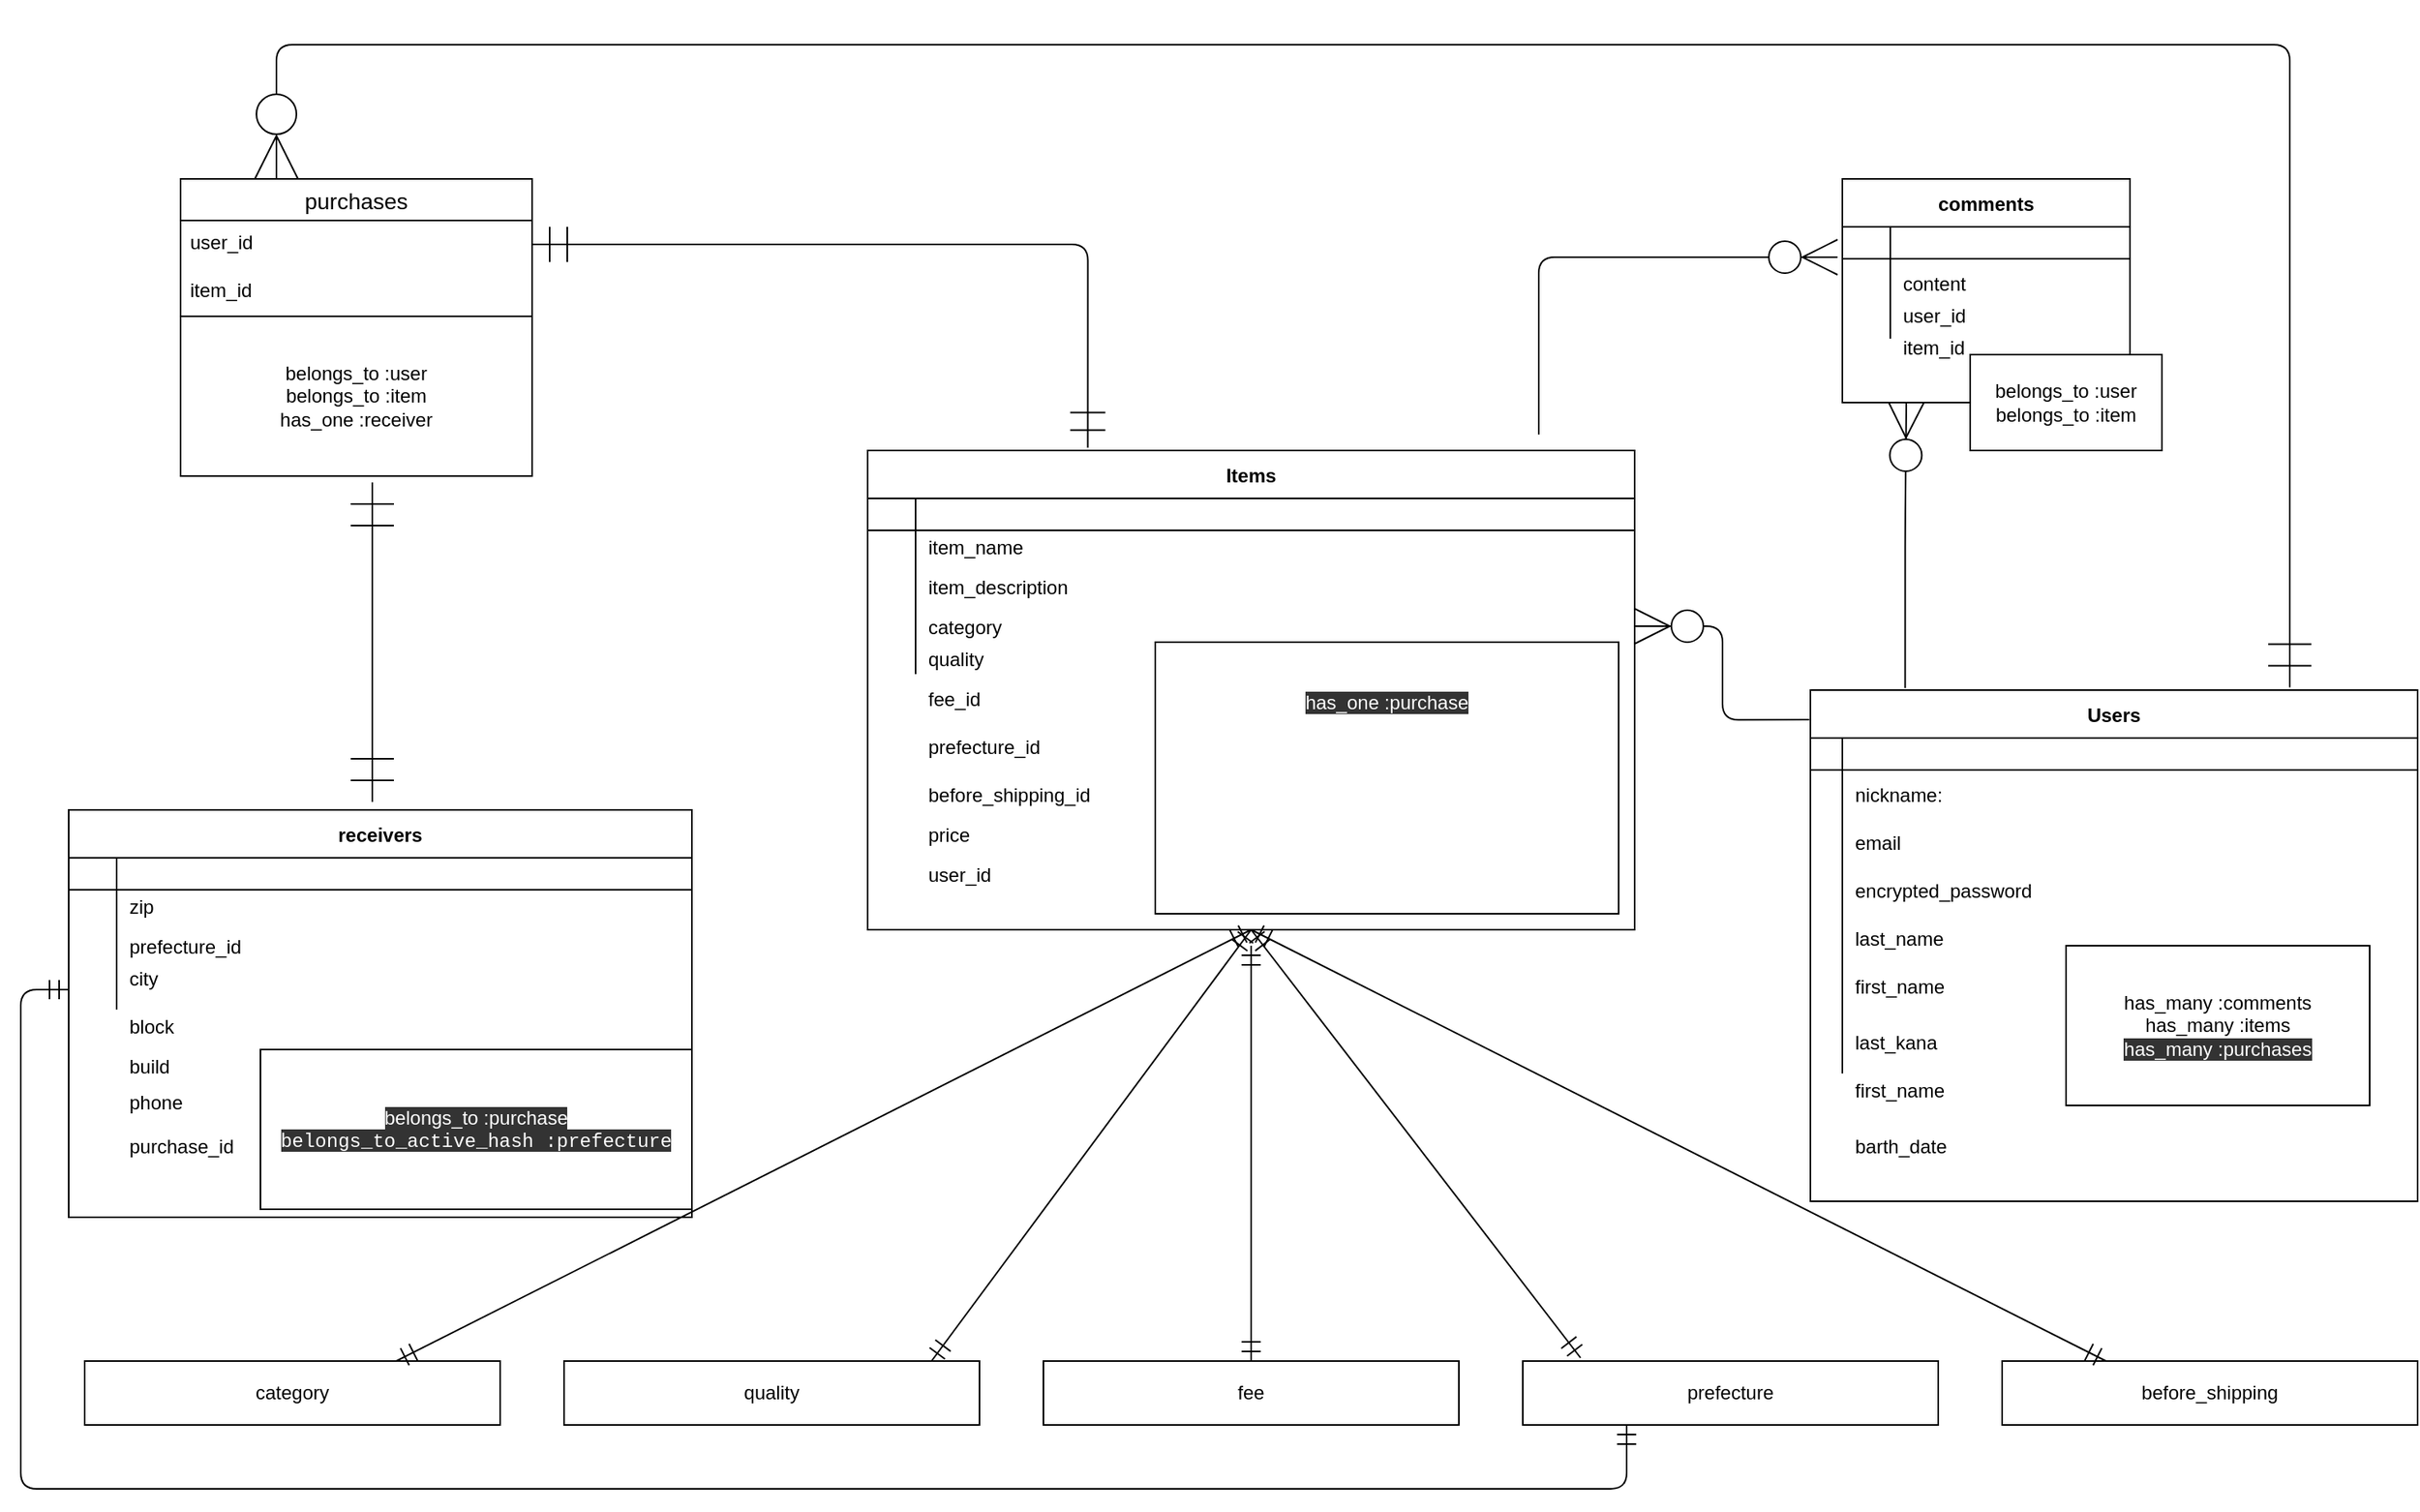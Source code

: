 <mxfile>
    <diagram id="fsvMsxKgi-oDXkVaw4OT" name="ページ1">
        <mxGraphModel dx="718" dy="491" grid="1" gridSize="10" guides="1" tooltips="1" connect="1" arrows="1" fold="1" page="1" pageScale="1" pageWidth="1654" pageHeight="1169" math="0" shadow="0">
            <root>
                <mxCell id="0"/>
                <mxCell id="1" parent="0"/>
                <mxCell id="2" value="Users" style="shape=table;startSize=30;container=1;collapsible=1;childLayout=tableLayout;fixedRows=1;rowLines=0;fontStyle=1;align=center;resizeLast=1;" parent="1" vertex="1">
                    <mxGeometry x="1220" y="490" width="380" height="320" as="geometry"/>
                </mxCell>
                <mxCell id="3" value="" style="shape=partialRectangle;collapsible=0;dropTarget=0;pointerEvents=0;fillColor=none;top=0;left=0;bottom=1;right=0;points=[[0,0.5],[1,0.5]];portConstraint=eastwest;" parent="2" vertex="1">
                    <mxGeometry y="30" width="380" height="20" as="geometry"/>
                </mxCell>
                <mxCell id="4" value="" style="shape=partialRectangle;connectable=0;fillColor=none;top=0;left=0;bottom=0;right=0;fontStyle=1;overflow=hidden;" parent="3" vertex="1">
                    <mxGeometry width="20" height="20" as="geometry"/>
                </mxCell>
                <mxCell id="5" value="" style="shape=partialRectangle;connectable=0;fillColor=none;top=0;left=0;bottom=0;right=0;align=left;spacingLeft=6;fontStyle=5;overflow=hidden;" parent="3" vertex="1">
                    <mxGeometry x="20" width="360" height="20" as="geometry"/>
                </mxCell>
                <mxCell id="6" value="" style="shape=partialRectangle;collapsible=0;dropTarget=0;pointerEvents=0;fillColor=none;top=0;left=0;bottom=0;right=0;points=[[0,0.5],[1,0.5]];portConstraint=eastwest;" parent="2" vertex="1">
                    <mxGeometry y="50" width="380" height="30" as="geometry"/>
                </mxCell>
                <mxCell id="7" value="" style="shape=partialRectangle;connectable=0;fillColor=none;top=0;left=0;bottom=0;right=0;editable=1;overflow=hidden;" parent="6" vertex="1">
                    <mxGeometry width="20" height="30" as="geometry"/>
                </mxCell>
                <mxCell id="8" value="nickname:" style="shape=partialRectangle;connectable=0;fillColor=none;top=0;left=0;bottom=0;right=0;align=left;spacingLeft=6;overflow=hidden;" parent="6" vertex="1">
                    <mxGeometry x="20" width="360" height="30" as="geometry"/>
                </mxCell>
                <mxCell id="9" value="" style="shape=partialRectangle;collapsible=0;dropTarget=0;pointerEvents=0;fillColor=none;top=0;left=0;bottom=0;right=0;points=[[0,0.5],[1,0.5]];portConstraint=eastwest;" parent="2" vertex="1">
                    <mxGeometry y="80" width="380" height="30" as="geometry"/>
                </mxCell>
                <mxCell id="10" value="" style="shape=partialRectangle;connectable=0;fillColor=none;top=0;left=0;bottom=0;right=0;editable=1;overflow=hidden;" parent="9" vertex="1">
                    <mxGeometry width="20" height="30" as="geometry"/>
                </mxCell>
                <mxCell id="11" value="email" style="shape=partialRectangle;connectable=0;fillColor=none;top=0;left=0;bottom=0;right=0;align=left;spacingLeft=6;overflow=hidden;" parent="9" vertex="1">
                    <mxGeometry x="20" width="360" height="30" as="geometry"/>
                </mxCell>
                <mxCell id="12" value="" style="shape=partialRectangle;collapsible=0;dropTarget=0;pointerEvents=0;fillColor=none;top=0;left=0;bottom=0;right=0;points=[[0,0.5],[1,0.5]];portConstraint=eastwest;" parent="2" vertex="1">
                    <mxGeometry y="110" width="380" height="30" as="geometry"/>
                </mxCell>
                <mxCell id="13" value="" style="shape=partialRectangle;connectable=0;fillColor=none;top=0;left=0;bottom=0;right=0;editable=1;overflow=hidden;" parent="12" vertex="1">
                    <mxGeometry width="20" height="30" as="geometry"/>
                </mxCell>
                <mxCell id="14" value="encrypted_password" style="shape=partialRectangle;connectable=0;fillColor=none;top=0;left=0;bottom=0;right=0;align=left;spacingLeft=6;overflow=hidden;" parent="12" vertex="1">
                    <mxGeometry x="20" width="360" height="30" as="geometry"/>
                </mxCell>
                <mxCell id="86" value="" style="shape=partialRectangle;collapsible=0;dropTarget=0;pointerEvents=0;fillColor=none;top=0;left=0;bottom=0;right=0;points=[[0,0.5],[1,0.5]];portConstraint=eastwest;" parent="2" vertex="1">
                    <mxGeometry y="140" width="380" height="30" as="geometry"/>
                </mxCell>
                <mxCell id="87" value="" style="shape=partialRectangle;connectable=0;fillColor=none;top=0;left=0;bottom=0;right=0;editable=1;overflow=hidden;" parent="86" vertex="1">
                    <mxGeometry width="20" height="30" as="geometry"/>
                </mxCell>
                <mxCell id="88" value="last_name   " style="shape=partialRectangle;connectable=0;fillColor=none;top=0;left=0;bottom=0;right=0;align=left;spacingLeft=6;overflow=hidden;" parent="86" vertex="1">
                    <mxGeometry x="20" width="360" height="30" as="geometry"/>
                </mxCell>
                <mxCell id="92" value="" style="shape=partialRectangle;collapsible=0;dropTarget=0;pointerEvents=0;fillColor=none;top=0;left=0;bottom=0;right=0;points=[[0,0.5],[1,0.5]];portConstraint=eastwest;" parent="2" vertex="1">
                    <mxGeometry y="170" width="380" height="30" as="geometry"/>
                </mxCell>
                <mxCell id="93" value="" style="shape=partialRectangle;connectable=0;fillColor=none;top=0;left=0;bottom=0;right=0;editable=1;overflow=hidden;" parent="92" vertex="1">
                    <mxGeometry width="20" height="30" as="geometry"/>
                </mxCell>
                <mxCell id="94" value="first_name" style="shape=partialRectangle;connectable=0;fillColor=none;top=0;left=0;bottom=0;right=0;align=left;spacingLeft=6;overflow=hidden;" parent="92" vertex="1">
                    <mxGeometry x="20" width="360" height="30" as="geometry"/>
                </mxCell>
                <mxCell id="89" value="" style="shape=partialRectangle;collapsible=0;dropTarget=0;pointerEvents=0;fillColor=none;top=0;left=0;bottom=0;right=0;points=[[0,0.5],[1,0.5]];portConstraint=eastwest;" parent="2" vertex="1">
                    <mxGeometry y="200" width="380" height="40" as="geometry"/>
                </mxCell>
                <mxCell id="90" value="" style="shape=partialRectangle;connectable=0;fillColor=none;top=0;left=0;bottom=0;right=0;editable=1;overflow=hidden;" parent="89" vertex="1">
                    <mxGeometry width="20" height="40" as="geometry"/>
                </mxCell>
                <mxCell id="91" value="last_kana" style="shape=partialRectangle;connectable=0;fillColor=none;top=0;left=0;bottom=0;right=0;align=left;spacingLeft=6;overflow=hidden;" parent="89" vertex="1">
                    <mxGeometry x="20" width="360" height="40" as="geometry"/>
                </mxCell>
                <mxCell id="41" value="comments" style="shape=table;startSize=30;container=1;collapsible=1;childLayout=tableLayout;fixedRows=1;rowLines=0;fontStyle=1;align=center;resizeLast=1;" parent="1" vertex="1">
                    <mxGeometry x="1240" y="170" width="180" height="140" as="geometry"/>
                </mxCell>
                <mxCell id="42" value="" style="shape=partialRectangle;collapsible=0;dropTarget=0;pointerEvents=0;fillColor=none;top=0;left=0;bottom=1;right=0;points=[[0,0.5],[1,0.5]];portConstraint=eastwest;" parent="41" vertex="1">
                    <mxGeometry y="30" width="180" height="20" as="geometry"/>
                </mxCell>
                <mxCell id="43" value="" style="shape=partialRectangle;connectable=0;fillColor=none;top=0;left=0;bottom=0;right=0;fontStyle=1;overflow=hidden;" parent="42" vertex="1">
                    <mxGeometry width="30" height="20" as="geometry"/>
                </mxCell>
                <mxCell id="44" value="" style="shape=partialRectangle;connectable=0;fillColor=none;top=0;left=0;bottom=0;right=0;align=left;spacingLeft=6;fontStyle=5;overflow=hidden;" parent="42" vertex="1">
                    <mxGeometry x="30" width="150" height="20" as="geometry"/>
                </mxCell>
                <mxCell id="45" value="" style="shape=partialRectangle;collapsible=0;dropTarget=0;pointerEvents=0;fillColor=none;top=0;left=0;bottom=0;right=0;points=[[0,0.5],[1,0.5]];portConstraint=eastwest;" parent="41" vertex="1">
                    <mxGeometry y="50" width="180" height="30" as="geometry"/>
                </mxCell>
                <mxCell id="46" value="" style="shape=partialRectangle;connectable=0;fillColor=none;top=0;left=0;bottom=0;right=0;editable=1;overflow=hidden;" parent="45" vertex="1">
                    <mxGeometry width="30" height="30" as="geometry"/>
                </mxCell>
                <mxCell id="47" value="content" style="shape=partialRectangle;connectable=0;fillColor=none;top=0;left=0;bottom=0;right=0;align=left;spacingLeft=6;overflow=hidden;" parent="45" vertex="1">
                    <mxGeometry x="30" width="150" height="30" as="geometry"/>
                </mxCell>
                <mxCell id="51" value="" style="shape=partialRectangle;collapsible=0;dropTarget=0;pointerEvents=0;fillColor=none;top=0;left=0;bottom=0;right=0;points=[[0,0.5],[1,0.5]];portConstraint=eastwest;" parent="41" vertex="1">
                    <mxGeometry y="80" width="180" height="20" as="geometry"/>
                </mxCell>
                <mxCell id="52" value="" style="shape=partialRectangle;connectable=0;fillColor=none;top=0;left=0;bottom=0;right=0;editable=1;overflow=hidden;" parent="51" vertex="1">
                    <mxGeometry width="30" height="20" as="geometry"/>
                </mxCell>
                <mxCell id="53" value="" style="shape=partialRectangle;connectable=0;fillColor=none;top=0;left=0;bottom=0;right=0;align=left;spacingLeft=6;overflow=hidden;" parent="51" vertex="1">
                    <mxGeometry x="30" width="150" height="20" as="geometry"/>
                </mxCell>
                <mxCell id="54" value="receivers" style="shape=table;startSize=30;container=1;collapsible=1;childLayout=tableLayout;fixedRows=1;rowLines=0;fontStyle=1;align=center;resizeLast=1;" parent="1" vertex="1">
                    <mxGeometry x="130" y="565" width="390" height="255" as="geometry"/>
                </mxCell>
                <mxCell id="55" value="" style="shape=partialRectangle;collapsible=0;dropTarget=0;pointerEvents=0;fillColor=none;top=0;left=0;bottom=1;right=0;points=[[0,0.5],[1,0.5]];portConstraint=eastwest;" parent="54" vertex="1">
                    <mxGeometry y="30" width="390" height="20" as="geometry"/>
                </mxCell>
                <mxCell id="56" value="" style="shape=partialRectangle;connectable=0;fillColor=none;top=0;left=0;bottom=0;right=0;fontStyle=1;overflow=hidden;" parent="55" vertex="1">
                    <mxGeometry width="30" height="20" as="geometry"/>
                </mxCell>
                <mxCell id="57" value="" style="shape=partialRectangle;connectable=0;fillColor=none;top=0;left=0;bottom=0;right=0;align=left;spacingLeft=6;fontStyle=5;overflow=hidden;" parent="55" vertex="1">
                    <mxGeometry x="30" width="360" height="20" as="geometry"/>
                </mxCell>
                <mxCell id="58" value="" style="shape=partialRectangle;collapsible=0;dropTarget=0;pointerEvents=0;fillColor=none;top=0;left=0;bottom=0;right=0;points=[[0,0.5],[1,0.5]];portConstraint=eastwest;" parent="54" vertex="1">
                    <mxGeometry y="50" width="390" height="20" as="geometry"/>
                </mxCell>
                <mxCell id="59" value="" style="shape=partialRectangle;connectable=0;fillColor=none;top=0;left=0;bottom=0;right=0;editable=1;overflow=hidden;" parent="58" vertex="1">
                    <mxGeometry width="30" height="20" as="geometry"/>
                </mxCell>
                <mxCell id="60" value="" style="shape=partialRectangle;connectable=0;fillColor=none;top=0;left=0;bottom=0;right=0;align=left;spacingLeft=6;overflow=hidden;" parent="58" vertex="1">
                    <mxGeometry x="30" width="360" height="20" as="geometry"/>
                </mxCell>
                <mxCell id="61" value="" style="shape=partialRectangle;collapsible=0;dropTarget=0;pointerEvents=0;fillColor=none;top=0;left=0;bottom=0;right=0;points=[[0,0.5],[1,0.5]];portConstraint=eastwest;" parent="54" vertex="1">
                    <mxGeometry y="70" width="390" height="30" as="geometry"/>
                </mxCell>
                <mxCell id="62" value="" style="shape=partialRectangle;connectable=0;fillColor=none;top=0;left=0;bottom=0;right=0;editable=1;overflow=hidden;" parent="61" vertex="1">
                    <mxGeometry width="30" height="30" as="geometry"/>
                </mxCell>
                <mxCell id="63" value="" style="shape=partialRectangle;connectable=0;fillColor=none;top=0;left=0;bottom=0;right=0;align=left;spacingLeft=6;overflow=hidden;" parent="61" vertex="1">
                    <mxGeometry x="30" width="360" height="30" as="geometry"/>
                </mxCell>
                <mxCell id="64" value="" style="shape=partialRectangle;collapsible=0;dropTarget=0;pointerEvents=0;fillColor=none;top=0;left=0;bottom=0;right=0;points=[[0,0.5],[1,0.5]];portConstraint=eastwest;" parent="54" vertex="1">
                    <mxGeometry y="100" width="390" height="25" as="geometry"/>
                </mxCell>
                <mxCell id="65" value="" style="shape=partialRectangle;connectable=0;fillColor=none;top=0;left=0;bottom=0;right=0;editable=1;overflow=hidden;" parent="64" vertex="1">
                    <mxGeometry width="30" height="25" as="geometry"/>
                </mxCell>
                <mxCell id="66" value="" style="shape=partialRectangle;connectable=0;fillColor=none;top=0;left=0;bottom=0;right=0;align=left;spacingLeft=6;overflow=hidden;" parent="64" vertex="1">
                    <mxGeometry x="30" width="360" height="25" as="geometry"/>
                </mxCell>
                <mxCell id="67" value="Items" style="shape=table;startSize=30;container=1;collapsible=1;childLayout=tableLayout;fixedRows=1;rowLines=0;fontStyle=1;align=center;resizeLast=1;" parent="1" vertex="1">
                    <mxGeometry x="630" y="340" width="480" height="300" as="geometry"/>
                </mxCell>
                <mxCell id="68" value="" style="shape=partialRectangle;collapsible=0;dropTarget=0;pointerEvents=0;fillColor=none;top=0;left=0;bottom=1;right=0;points=[[0,0.5],[1,0.5]];portConstraint=eastwest;" parent="67" vertex="1">
                    <mxGeometry y="30" width="480" height="20" as="geometry"/>
                </mxCell>
                <mxCell id="69" value="" style="shape=partialRectangle;connectable=0;fillColor=none;top=0;left=0;bottom=0;right=0;fontStyle=1;overflow=hidden;" parent="68" vertex="1">
                    <mxGeometry width="30" height="20" as="geometry"/>
                </mxCell>
                <mxCell id="70" value="" style="shape=partialRectangle;connectable=0;fillColor=none;top=0;left=0;bottom=0;right=0;align=left;spacingLeft=6;fontStyle=5;overflow=hidden;" parent="68" vertex="1">
                    <mxGeometry x="30" width="450" height="20" as="geometry"/>
                </mxCell>
                <mxCell id="71" value="" style="shape=partialRectangle;collapsible=0;dropTarget=0;pointerEvents=0;fillColor=none;top=0;left=0;bottom=0;right=0;points=[[0,0.5],[1,0.5]];portConstraint=eastwest;" parent="67" vertex="1">
                    <mxGeometry y="50" width="480" height="20" as="geometry"/>
                </mxCell>
                <mxCell id="72" value="" style="shape=partialRectangle;connectable=0;fillColor=none;top=0;left=0;bottom=0;right=0;editable=1;overflow=hidden;" parent="71" vertex="1">
                    <mxGeometry width="30" height="20" as="geometry"/>
                </mxCell>
                <mxCell id="73" value="item_name" style="shape=partialRectangle;connectable=0;fillColor=none;top=0;left=0;bottom=0;right=0;align=left;spacingLeft=6;overflow=hidden;" parent="71" vertex="1">
                    <mxGeometry x="30" width="450" height="20" as="geometry"/>
                </mxCell>
                <mxCell id="74" value="" style="shape=partialRectangle;collapsible=0;dropTarget=0;pointerEvents=0;fillColor=none;top=0;left=0;bottom=0;right=0;points=[[0,0.5],[1,0.5]];portConstraint=eastwest;" parent="67" vertex="1">
                    <mxGeometry y="70" width="480" height="30" as="geometry"/>
                </mxCell>
                <mxCell id="75" value="" style="shape=partialRectangle;connectable=0;fillColor=none;top=0;left=0;bottom=0;right=0;editable=1;overflow=hidden;" parent="74" vertex="1">
                    <mxGeometry width="30" height="30" as="geometry"/>
                </mxCell>
                <mxCell id="76" value="item_description" style="shape=partialRectangle;connectable=0;fillColor=none;top=0;left=0;bottom=0;right=0;align=left;spacingLeft=6;overflow=hidden;" parent="74" vertex="1">
                    <mxGeometry x="30" width="450" height="30" as="geometry"/>
                </mxCell>
                <mxCell id="77" value="" style="shape=partialRectangle;collapsible=0;dropTarget=0;pointerEvents=0;fillColor=none;top=0;left=0;bottom=0;right=0;points=[[0,0.5],[1,0.5]];portConstraint=eastwest;" parent="67" vertex="1">
                    <mxGeometry y="100" width="480" height="20" as="geometry"/>
                </mxCell>
                <mxCell id="78" value="" style="shape=partialRectangle;connectable=0;fillColor=none;top=0;left=0;bottom=0;right=0;editable=1;overflow=hidden;" parent="77" vertex="1">
                    <mxGeometry width="30" height="20" as="geometry"/>
                </mxCell>
                <mxCell id="79" value="category" style="shape=partialRectangle;connectable=0;fillColor=none;top=0;left=0;bottom=0;right=0;align=left;spacingLeft=6;overflow=hidden;" parent="77" vertex="1">
                    <mxGeometry x="30" width="450" height="20" as="geometry"/>
                </mxCell>
                <mxCell id="100" value="" style="shape=partialRectangle;collapsible=0;dropTarget=0;pointerEvents=0;fillColor=none;top=0;left=0;bottom=0;right=0;points=[[0,0.5],[1,0.5]];portConstraint=eastwest;" parent="67" vertex="1">
                    <mxGeometry y="120" width="480" height="20" as="geometry"/>
                </mxCell>
                <mxCell id="101" value="" style="shape=partialRectangle;connectable=0;fillColor=none;top=0;left=0;bottom=0;right=0;editable=1;overflow=hidden;" parent="100" vertex="1">
                    <mxGeometry width="30" height="20" as="geometry"/>
                </mxCell>
                <mxCell id="102" value="" style="shape=partialRectangle;connectable=0;fillColor=none;top=0;left=0;bottom=0;right=0;align=left;spacingLeft=6;overflow=hidden;" parent="100" vertex="1">
                    <mxGeometry x="30" width="450" height="20" as="geometry"/>
                </mxCell>
                <mxCell id="103" value="before_shipping_id" style="shape=partialRectangle;connectable=0;fillColor=none;top=0;left=0;bottom=0;right=0;align=left;spacingLeft=6;overflow=hidden;" parent="1" vertex="1">
                    <mxGeometry x="660" y="540" width="120" height="30" as="geometry"/>
                </mxCell>
                <mxCell id="104" value="prefecture_id" style="shape=partialRectangle;connectable=0;fillColor=none;top=0;left=0;bottom=0;right=0;align=left;spacingLeft=6;overflow=hidden;" parent="1" vertex="1">
                    <mxGeometry x="160" y="640" width="120" height="20" as="geometry"/>
                </mxCell>
                <mxCell id="128" value="has_many :comments&lt;br&gt;has_many :items&lt;br&gt;&lt;span style=&quot;color: rgb(255 , 255 , 255) ; background-color: rgb(51 , 51 , 51)&quot;&gt;has_many :purchases&lt;/span&gt;" style="whiteSpace=wrap;html=1;" parent="1" vertex="1">
                    <mxGeometry x="1380" y="650" width="190" height="100" as="geometry"/>
                </mxCell>
                <mxCell id="129" value="belongs_to :user&lt;br&gt;belongs_to :item" style="whiteSpace=wrap;html=1;" parent="1" vertex="1">
                    <mxGeometry x="1320" y="280" width="120" height="60" as="geometry"/>
                </mxCell>
                <mxCell id="130" value="&lt;font color=&quot;#ffffff&quot;&gt;belongs_to :user&lt;br&gt;&lt;/font&gt;&lt;span style=&quot;color: rgb(255 , 255 , 255) ; background-color: rgb(51 , 51 , 51)&quot;&gt;has_one :purchase&lt;br&gt;&lt;/span&gt;&lt;span style=&quot;color: rgb(255 , 255 , 255)&quot;&gt;has_many :comments&lt;/span&gt;&lt;font color=&quot;#ffffff&quot;&gt;&lt;br&gt;&lt;/font&gt;&lt;p class=&quot;p1&quot; style=&quot;margin: 0px ; font-stretch: normal ; font-size: 13px ; line-height: normal ; font-family: &amp;#34;helvetica neue&amp;#34;&quot;&gt;&lt;font color=&quot;#ffffff&quot;&gt;belongs_to_active_hash :category&lt;/font&gt;&lt;/p&gt;&lt;p class=&quot;p1&quot; style=&quot;margin: 0px ; font-stretch: normal ; font-size: 13px ; line-height: normal ; font-family: &amp;#34;helvetica neue&amp;#34;&quot;&gt;&lt;font color=&quot;#ffffff&quot;&gt;belongs_to_active_hash :quality&amp;nbsp;&lt;/font&gt;&lt;/p&gt;&lt;p class=&quot;p1&quot; style=&quot;margin: 0px ; font-stretch: normal ; font-size: 13px ; line-height: normal ; font-family: &amp;#34;helvetica neue&amp;#34;&quot;&gt;&lt;font color=&quot;#ffffff&quot;&gt;belongs_to_active_hash :fee&lt;/font&gt;&lt;/p&gt;&lt;p class=&quot;p1&quot; style=&quot;margin: 0px ; font-stretch: normal ; font-size: 13px ; line-height: normal ; font-family: &amp;#34;helvetica neue&amp;#34;&quot;&gt;&lt;font color=&quot;#ffffff&quot;&gt;belongs_to_active_hash :prefecture&lt;/font&gt;&lt;/p&gt;&lt;p class=&quot;p1&quot; style=&quot;margin: 0px ; font-stretch: normal ; font-size: 13px ; line-height: normal ; font-family: &amp;#34;helvetica neue&amp;#34;&quot;&gt;&lt;font color=&quot;#ffffff&quot;&gt;belongs_to_active_hash :before_shipping&lt;/font&gt;&lt;/p&gt;" style="whiteSpace=wrap;html=1;" parent="1" vertex="1">
                    <mxGeometry x="810" y="460" width="290" height="170" as="geometry"/>
                </mxCell>
                <mxCell id="131" value="&lt;font color=&quot;#ffffff&quot; style=&quot;background-color: rgb(51 , 51 , 51)&quot;&gt;belongs_to :purchase&lt;br&gt;&lt;/font&gt;&lt;font color=&quot;#ffffff&quot; style=&quot;background-color: rgb(51 , 51 , 51)&quot;&gt;&lt;span style=&quot;font-family: &amp;#34;menlo&amp;#34; , &amp;#34;monaco&amp;#34; , &amp;#34;courier new&amp;#34; , monospace&quot;&gt;belongs_to_active_hash :prefecture&lt;/span&gt;&lt;/font&gt;" style="whiteSpace=wrap;html=1;" parent="1" vertex="1">
                    <mxGeometry x="250" y="715" width="270" height="100" as="geometry"/>
                </mxCell>
                <mxCell id="133" value="user_id" style="shape=partialRectangle;connectable=0;fillColor=none;top=0;left=0;bottom=0;right=0;align=left;spacingLeft=6;overflow=hidden;" parent="1" vertex="1">
                    <mxGeometry x="660" y="595" width="90" height="20" as="geometry"/>
                </mxCell>
                <mxCell id="134" value="user_id" style="shape=partialRectangle;connectable=0;fillColor=none;top=0;left=0;bottom=0;right=0;align=left;spacingLeft=6;overflow=hidden;" parent="1" vertex="1">
                    <mxGeometry x="1270" y="240" width="150" height="30" as="geometry"/>
                </mxCell>
                <mxCell id="135" value="item_id" style="shape=partialRectangle;connectable=0;fillColor=none;top=0;left=0;bottom=0;right=0;align=left;spacingLeft=6;overflow=hidden;" parent="1" vertex="1">
                    <mxGeometry x="1270" y="260" width="150" height="30" as="geometry"/>
                </mxCell>
                <mxCell id="137" value="quality" style="shape=partialRectangle;connectable=0;fillColor=none;top=0;left=0;bottom=0;right=0;align=left;spacingLeft=6;overflow=hidden;" parent="1" vertex="1">
                    <mxGeometry x="660" y="455" width="70" height="30" as="geometry"/>
                </mxCell>
                <mxCell id="138" value="price" style="shape=partialRectangle;connectable=0;fillColor=none;top=0;left=0;bottom=0;right=0;align=left;spacingLeft=6;overflow=hidden;" parent="1" vertex="1">
                    <mxGeometry x="660" y="570" width="90" height="20" as="geometry"/>
                </mxCell>
                <mxCell id="139" value="prefecture_id" style="shape=partialRectangle;connectable=0;fillColor=none;top=0;left=0;bottom=0;right=0;align=left;spacingLeft=6;overflow=hidden;" parent="1" vertex="1">
                    <mxGeometry x="660" y="510" width="110" height="30" as="geometry"/>
                </mxCell>
                <mxCell id="140" value="city" style="shape=partialRectangle;connectable=0;fillColor=none;top=0;left=0;bottom=0;right=0;align=left;spacingLeft=6;overflow=hidden;" parent="1" vertex="1">
                    <mxGeometry x="160" y="660" width="120" height="20" as="geometry"/>
                </mxCell>
                <mxCell id="141" value="block" style="shape=partialRectangle;connectable=0;fillColor=none;top=0;left=0;bottom=0;right=0;align=left;spacingLeft=6;overflow=hidden;" parent="1" vertex="1">
                    <mxGeometry x="160" y="690" width="120" height="20" as="geometry"/>
                </mxCell>
                <mxCell id="142" value="build" style="shape=partialRectangle;connectable=0;fillColor=none;top=0;left=0;bottom=0;right=0;align=left;spacingLeft=6;overflow=hidden;" parent="1" vertex="1">
                    <mxGeometry x="160" y="715" width="120" height="20" as="geometry"/>
                </mxCell>
                <mxCell id="143" value="zip" style="shape=partialRectangle;connectable=0;fillColor=none;top=0;left=0;bottom=0;right=0;align=left;spacingLeft=6;overflow=hidden;" parent="1" vertex="1">
                    <mxGeometry x="160" y="615" width="120" height="20" as="geometry"/>
                </mxCell>
                <mxCell id="144" value="barth_date" style="shape=partialRectangle;connectable=0;fillColor=none;top=0;left=0;bottom=0;right=0;align=left;spacingLeft=6;overflow=hidden;" parent="1" vertex="1">
                    <mxGeometry x="1240" y="760" width="360" height="30" as="geometry"/>
                </mxCell>
                <mxCell id="145" value="first_name" style="shape=partialRectangle;connectable=0;fillColor=none;top=0;left=0;bottom=0;right=0;align=left;spacingLeft=6;overflow=hidden;" parent="1" vertex="1">
                    <mxGeometry x="1240" y="720" width="360" height="40" as="geometry"/>
                </mxCell>
                <mxCell id="171" value="category" style="whiteSpace=wrap;html=1;align=center;" parent="1" vertex="1">
                    <mxGeometry x="140" y="910" width="260" height="40" as="geometry"/>
                </mxCell>
                <mxCell id="172" value="&lt;span style=&quot;text-align: left&quot;&gt;prefecture&lt;/span&gt;" style="whiteSpace=wrap;html=1;align=center;" parent="1" vertex="1">
                    <mxGeometry x="1040" y="910" width="260" height="40" as="geometry"/>
                </mxCell>
                <mxCell id="173" value="quality" style="whiteSpace=wrap;html=1;align=center;" parent="1" vertex="1">
                    <mxGeometry x="440" y="910" width="260" height="40" as="geometry"/>
                </mxCell>
                <mxCell id="174" value="fee" style="whiteSpace=wrap;html=1;align=center;" parent="1" vertex="1">
                    <mxGeometry x="740" y="910" width="260" height="40" as="geometry"/>
                </mxCell>
                <mxCell id="175" value="before_shipping" style="whiteSpace=wrap;html=1;align=center;" parent="1" vertex="1">
                    <mxGeometry x="1340" y="910" width="260" height="40" as="geometry"/>
                </mxCell>
                <mxCell id="181" value="fee_id" style="shape=partialRectangle;connectable=0;fillColor=none;top=0;left=0;bottom=0;right=0;align=left;spacingLeft=6;overflow=hidden;" parent="1" vertex="1">
                    <mxGeometry x="660" y="485" width="90" height="20" as="geometry"/>
                </mxCell>
                <mxCell id="187" value="" style="fontSize=12;html=1;endArrow=ERmandOne;startArrow=ERmandOne;entryX=0.139;entryY=-0.05;entryDx=0;entryDy=0;entryPerimeter=0;endSize=10;startSize=10;" parent="1" target="172" edge="1">
                    <mxGeometry width="100" height="100" relative="1" as="geometry">
                        <mxPoint x="870" y="640" as="sourcePoint"/>
                        <mxPoint x="620" y="685" as="targetPoint"/>
                    </mxGeometry>
                </mxCell>
                <mxCell id="188" value="" style="fontSize=12;html=1;endArrow=ERmandOne;startArrow=ERmandOne;endSize=10;startSize=10;entryX=0.5;entryY=1;entryDx=0;entryDy=0;" parent="1" target="67" edge="1">
                    <mxGeometry width="100" height="100" relative="1" as="geometry">
                        <mxPoint x="670" y="910" as="sourcePoint"/>
                        <mxPoint x="810" y="640" as="targetPoint"/>
                    </mxGeometry>
                </mxCell>
                <mxCell id="189" value="" style="fontSize=12;html=1;endArrow=ERmandOne;startArrow=ERmandOne;startSize=10;endSize=10;exitX=0.75;exitY=0;exitDx=0;exitDy=0;" parent="1" source="171" edge="1">
                    <mxGeometry width="100" height="100" relative="1" as="geometry">
                        <mxPoint x="280" y="880" as="sourcePoint"/>
                        <mxPoint x="870" y="640" as="targetPoint"/>
                    </mxGeometry>
                </mxCell>
                <mxCell id="190" value="" style="fontSize=12;html=1;endArrow=ERmandOne;startArrow=ERmandOne;startSize=10;endSize=10;entryX=0.25;entryY=0;entryDx=0;entryDy=0;" parent="1" target="175" edge="1">
                    <mxGeometry width="100" height="100" relative="1" as="geometry">
                        <mxPoint x="870" y="640" as="sourcePoint"/>
                        <mxPoint x="1395" y="650" as="targetPoint"/>
                    </mxGeometry>
                </mxCell>
                <mxCell id="191" value="" style="fontSize=12;html=1;endArrow=ERmandOne;startArrow=ERmandOne;entryX=0.5;entryY=0;entryDx=0;entryDy=0;endSize=10;startSize=10;" parent="1" target="174" edge="1">
                    <mxGeometry width="100" height="100" relative="1" as="geometry">
                        <mxPoint x="870" y="650" as="sourcePoint"/>
                        <mxPoint x="1053.07" y="928.0" as="targetPoint"/>
                    </mxGeometry>
                </mxCell>
                <mxCell id="192" value="" style="fontSize=12;html=1;endArrow=ERmandOne;startArrow=ERmandOne;startSize=10;endSize=10;entryX=0.25;entryY=1;entryDx=0;entryDy=0;exitX=0;exitY=0.5;exitDx=0;exitDy=0;edgeStyle=orthogonalEdgeStyle;" parent="1" source="64" target="172" edge="1">
                    <mxGeometry width="100" height="100" relative="1" as="geometry">
                        <mxPoint x="120" y="680" as="sourcePoint"/>
                        <mxPoint x="1080" y="910" as="targetPoint"/>
                        <Array as="points">
                            <mxPoint x="100" y="678"/>
                            <mxPoint x="100" y="990"/>
                            <mxPoint x="1105" y="990"/>
                        </Array>
                    </mxGeometry>
                </mxCell>
                <mxCell id="195" value="" style="fontSize=12;html=1;endArrow=ERzeroToMany;endFill=1;startSize=20;endSize=20;entryX=1;entryY=0.5;entryDx=0;entryDy=0;exitX=-0.002;exitY=0.058;exitDx=0;exitDy=0;exitPerimeter=0;edgeStyle=orthogonalEdgeStyle;" parent="1" source="2" target="77" edge="1">
                    <mxGeometry width="100" height="100" relative="1" as="geometry">
                        <mxPoint x="1220" y="520" as="sourcePoint"/>
                        <mxPoint x="1160" y="455" as="targetPoint"/>
                    </mxGeometry>
                </mxCell>
                <mxCell id="197" value="" style="fontSize=12;html=1;endArrow=ERzeroToMany;endFill=1;startSize=20;endSize=20;edgeStyle=orthogonalEdgeStyle;exitX=0.156;exitY=-0.004;exitDx=0;exitDy=0;exitPerimeter=0;" parent="1" source="2" edge="1">
                    <mxGeometry width="100" height="100" relative="1" as="geometry">
                        <mxPoint x="1280" y="480" as="sourcePoint"/>
                        <mxPoint x="1280" y="310" as="targetPoint"/>
                        <Array as="points">
                            <mxPoint x="1279" y="390"/>
                        </Array>
                    </mxGeometry>
                </mxCell>
                <mxCell id="203" value="" style="fontSize=12;html=1;endArrow=ERmandOne;startArrow=ERmandOne;startSize=20;endSize=20;exitX=0.287;exitY=-0.006;exitDx=0;exitDy=0;exitPerimeter=0;edgeStyle=orthogonalEdgeStyle;entryX=1;entryY=0.5;entryDx=0;entryDy=0;" parent="1" source="67" target="213" edge="1">
                    <mxGeometry width="100" height="100" relative="1" as="geometry">
                        <mxPoint x="770" y="330" as="sourcePoint"/>
                        <mxPoint x="398.84" y="172.49" as="targetPoint"/>
                        <Array as="points">
                            <mxPoint x="768" y="211"/>
                        </Array>
                    </mxGeometry>
                </mxCell>
                <mxCell id="204" value="" style="fontSize=12;html=1;endArrow=ERzeroToMany;startArrow=ERmandOne;startSize=25;endSize=25;exitX=0.287;exitY=-0.006;exitDx=0;exitDy=0;exitPerimeter=0;edgeStyle=orthogonalEdgeStyle;startFill=0;endFill=1;" parent="1" edge="1">
                    <mxGeometry width="100" height="100" relative="1" as="geometry">
                        <mxPoint x="1520" y="488.2" as="sourcePoint"/>
                        <mxPoint x="260" y="170" as="targetPoint"/>
                        <Array as="points">
                            <mxPoint x="1520" y="86"/>
                            <mxPoint x="260" y="86"/>
                        </Array>
                    </mxGeometry>
                </mxCell>
                <mxCell id="210" value="phone" style="shape=partialRectangle;connectable=0;fillColor=none;top=0;left=0;bottom=0;right=0;align=left;spacingLeft=6;overflow=hidden;" parent="1" vertex="1">
                    <mxGeometry x="160" y="735" width="270" height="25" as="geometry"/>
                </mxCell>
                <mxCell id="211" value="" style="fontSize=12;html=1;endArrow=ERzeroToMany;endFill=1;startSize=20;endSize=20;edgeStyle=orthogonalEdgeStyle;" parent="1" edge="1">
                    <mxGeometry width="100" height="100" relative="1" as="geometry">
                        <mxPoint x="1050" y="330" as="sourcePoint"/>
                        <mxPoint x="1237" y="219" as="targetPoint"/>
                        <Array as="points">
                            <mxPoint x="1050" y="219"/>
                        </Array>
                    </mxGeometry>
                </mxCell>
                <mxCell id="212" value="purchases" style="swimlane;fontStyle=0;childLayout=stackLayout;horizontal=1;startSize=26;horizontalStack=0;resizeParent=1;resizeParentMax=0;resizeLast=0;collapsible=1;marginBottom=0;align=center;fontSize=14;" parent="1" vertex="1">
                    <mxGeometry x="200" y="170" width="220" height="186" as="geometry"/>
                </mxCell>
                <mxCell id="213" value="user_id" style="text;strokeColor=none;fillColor=none;spacingLeft=4;spacingRight=4;overflow=hidden;rotatable=0;points=[[0,0.5],[1,0.5]];portConstraint=eastwest;fontSize=12;" parent="212" vertex="1">
                    <mxGeometry y="26" width="220" height="30" as="geometry"/>
                </mxCell>
                <mxCell id="214" value="item_id" style="text;strokeColor=none;fillColor=none;spacingLeft=4;spacingRight=4;overflow=hidden;rotatable=0;points=[[0,0.5],[1,0.5]];portConstraint=eastwest;fontSize=12;" parent="212" vertex="1">
                    <mxGeometry y="56" width="220" height="30" as="geometry"/>
                </mxCell>
                <mxCell id="206" value="belongs_to :user&lt;br&gt;belongs_to :item&lt;br&gt;has_one :receiver" style="whiteSpace=wrap;html=1;" parent="212" vertex="1">
                    <mxGeometry y="86" width="220" height="100" as="geometry"/>
                </mxCell>
                <mxCell id="216" value="purchase_id" style="shape=partialRectangle;connectable=0;fillColor=none;top=0;left=0;bottom=0;right=0;align=left;spacingLeft=6;overflow=hidden;" parent="1" vertex="1">
                    <mxGeometry x="160" y="760" width="150" height="30" as="geometry"/>
                </mxCell>
                <mxCell id="217" value="" style="fontSize=12;html=1;endArrow=ERmandOne;startArrow=ERmandOne;startSize=25;endSize=25;" parent="1" edge="1">
                    <mxGeometry width="100" height="100" relative="1" as="geometry">
                        <mxPoint x="320" y="560" as="sourcePoint"/>
                        <mxPoint x="320" y="360" as="targetPoint"/>
                    </mxGeometry>
                </mxCell>
            </root>
        </mxGraphModel>
    </diagram>
</mxfile>